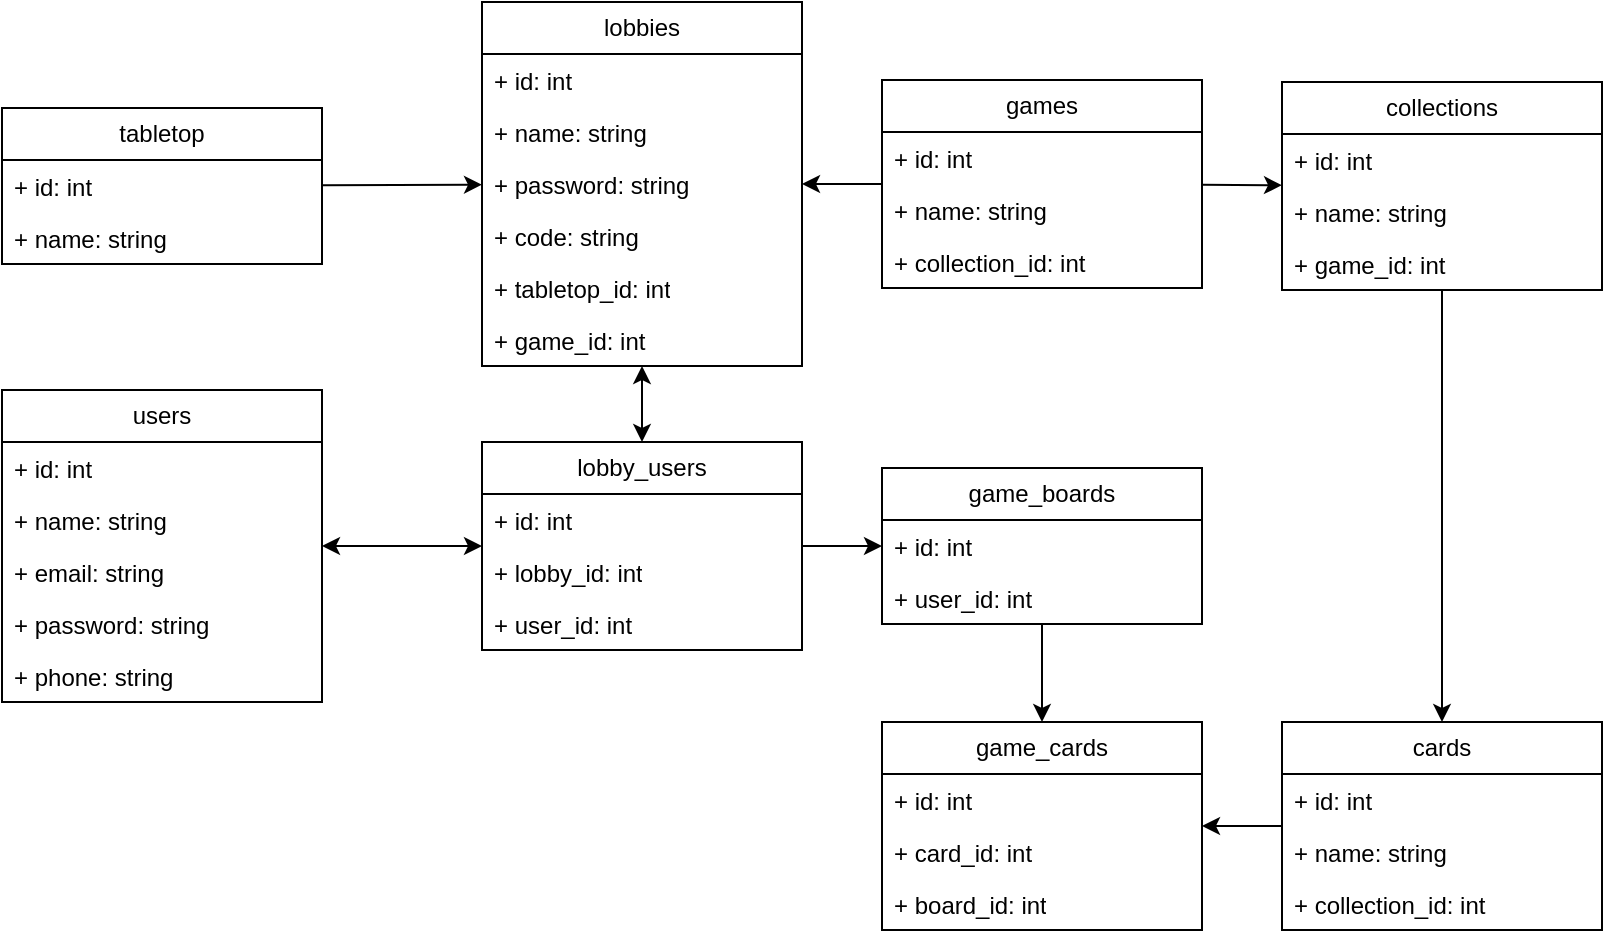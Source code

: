 <mxfile version="21.5.0" type="github">
  <diagram id="C5RBs43oDa-KdzZeNtuy" name="Page-1">
    <mxGraphModel dx="1247" dy="681" grid="1" gridSize="10" guides="1" tooltips="1" connect="1" arrows="1" fold="1" page="1" pageScale="1" pageWidth="827" pageHeight="1169" math="0" shadow="0">
      <root>
        <mxCell id="WIyWlLk6GJQsqaUBKTNV-0" />
        <mxCell id="WIyWlLk6GJQsqaUBKTNV-1" parent="WIyWlLk6GJQsqaUBKTNV-0" />
        <mxCell id="6GaNMA_K8QnQIaWLF_TC-1" value="games" style="swimlane;fontStyle=0;childLayout=stackLayout;horizontal=1;startSize=26;fillColor=none;horizontalStack=0;resizeParent=1;resizeParentMax=0;resizeLast=0;collapsible=1;marginBottom=0;whiteSpace=wrap;html=1;" vertex="1" parent="WIyWlLk6GJQsqaUBKTNV-1">
          <mxGeometry x="640" y="79" width="160" height="104" as="geometry" />
        </mxCell>
        <mxCell id="6GaNMA_K8QnQIaWLF_TC-2" value="+ id: int" style="text;strokeColor=none;fillColor=none;align=left;verticalAlign=top;spacingLeft=4;spacingRight=4;overflow=hidden;rotatable=0;points=[[0,0.5],[1,0.5]];portConstraint=eastwest;whiteSpace=wrap;html=1;" vertex="1" parent="6GaNMA_K8QnQIaWLF_TC-1">
          <mxGeometry y="26" width="160" height="26" as="geometry" />
        </mxCell>
        <mxCell id="6GaNMA_K8QnQIaWLF_TC-3" value="+ name: string" style="text;strokeColor=none;fillColor=none;align=left;verticalAlign=top;spacingLeft=4;spacingRight=4;overflow=hidden;rotatable=0;points=[[0,0.5],[1,0.5]];portConstraint=eastwest;whiteSpace=wrap;html=1;" vertex="1" parent="6GaNMA_K8QnQIaWLF_TC-1">
          <mxGeometry y="52" width="160" height="26" as="geometry" />
        </mxCell>
        <mxCell id="6GaNMA_K8QnQIaWLF_TC-42" value="+ collection_id: int" style="text;strokeColor=none;fillColor=none;align=left;verticalAlign=top;spacingLeft=4;spacingRight=4;overflow=hidden;rotatable=0;points=[[0,0.5],[1,0.5]];portConstraint=eastwest;whiteSpace=wrap;html=1;" vertex="1" parent="6GaNMA_K8QnQIaWLF_TC-1">
          <mxGeometry y="78" width="160" height="26" as="geometry" />
        </mxCell>
        <mxCell id="6GaNMA_K8QnQIaWLF_TC-5" value="users" style="swimlane;fontStyle=0;childLayout=stackLayout;horizontal=1;startSize=26;fillColor=none;horizontalStack=0;resizeParent=1;resizeParentMax=0;resizeLast=0;collapsible=1;marginBottom=0;whiteSpace=wrap;html=1;" vertex="1" parent="WIyWlLk6GJQsqaUBKTNV-1">
          <mxGeometry x="200" y="234" width="160" height="156" as="geometry" />
        </mxCell>
        <mxCell id="6GaNMA_K8QnQIaWLF_TC-6" value="+ id: int" style="text;strokeColor=none;fillColor=none;align=left;verticalAlign=top;spacingLeft=4;spacingRight=4;overflow=hidden;rotatable=0;points=[[0,0.5],[1,0.5]];portConstraint=eastwest;whiteSpace=wrap;html=1;" vertex="1" parent="6GaNMA_K8QnQIaWLF_TC-5">
          <mxGeometry y="26" width="160" height="26" as="geometry" />
        </mxCell>
        <mxCell id="6GaNMA_K8QnQIaWLF_TC-7" value="+ name: string" style="text;strokeColor=none;fillColor=none;align=left;verticalAlign=top;spacingLeft=4;spacingRight=4;overflow=hidden;rotatable=0;points=[[0,0.5],[1,0.5]];portConstraint=eastwest;whiteSpace=wrap;html=1;" vertex="1" parent="6GaNMA_K8QnQIaWLF_TC-5">
          <mxGeometry y="52" width="160" height="26" as="geometry" />
        </mxCell>
        <mxCell id="6GaNMA_K8QnQIaWLF_TC-8" value="+ email: string" style="text;strokeColor=none;fillColor=none;align=left;verticalAlign=top;spacingLeft=4;spacingRight=4;overflow=hidden;rotatable=0;points=[[0,0.5],[1,0.5]];portConstraint=eastwest;whiteSpace=wrap;html=1;" vertex="1" parent="6GaNMA_K8QnQIaWLF_TC-5">
          <mxGeometry y="78" width="160" height="26" as="geometry" />
        </mxCell>
        <mxCell id="6GaNMA_K8QnQIaWLF_TC-37" value="+ password: string" style="text;strokeColor=none;fillColor=none;align=left;verticalAlign=top;spacingLeft=4;spacingRight=4;overflow=hidden;rotatable=0;points=[[0,0.5],[1,0.5]];portConstraint=eastwest;whiteSpace=wrap;html=1;" vertex="1" parent="6GaNMA_K8QnQIaWLF_TC-5">
          <mxGeometry y="104" width="160" height="26" as="geometry" />
        </mxCell>
        <mxCell id="6GaNMA_K8QnQIaWLF_TC-9" value="+ phone: string" style="text;strokeColor=none;fillColor=none;align=left;verticalAlign=top;spacingLeft=4;spacingRight=4;overflow=hidden;rotatable=0;points=[[0,0.5],[1,0.5]];portConstraint=eastwest;whiteSpace=wrap;html=1;" vertex="1" parent="6GaNMA_K8QnQIaWLF_TC-5">
          <mxGeometry y="130" width="160" height="26" as="geometry" />
        </mxCell>
        <mxCell id="6GaNMA_K8QnQIaWLF_TC-10" value="lobbies" style="swimlane;fontStyle=0;childLayout=stackLayout;horizontal=1;startSize=26;fillColor=none;horizontalStack=0;resizeParent=1;resizeParentMax=0;resizeLast=0;collapsible=1;marginBottom=0;whiteSpace=wrap;html=1;" vertex="1" parent="WIyWlLk6GJQsqaUBKTNV-1">
          <mxGeometry x="440" y="40" width="160" height="182" as="geometry" />
        </mxCell>
        <mxCell id="6GaNMA_K8QnQIaWLF_TC-11" value="+ id: int" style="text;strokeColor=none;fillColor=none;align=left;verticalAlign=top;spacingLeft=4;spacingRight=4;overflow=hidden;rotatable=0;points=[[0,0.5],[1,0.5]];portConstraint=eastwest;whiteSpace=wrap;html=1;" vertex="1" parent="6GaNMA_K8QnQIaWLF_TC-10">
          <mxGeometry y="26" width="160" height="26" as="geometry" />
        </mxCell>
        <mxCell id="6GaNMA_K8QnQIaWLF_TC-12" value="+ name: string" style="text;strokeColor=none;fillColor=none;align=left;verticalAlign=top;spacingLeft=4;spacingRight=4;overflow=hidden;rotatable=0;points=[[0,0.5],[1,0.5]];portConstraint=eastwest;whiteSpace=wrap;html=1;" vertex="1" parent="6GaNMA_K8QnQIaWLF_TC-10">
          <mxGeometry y="52" width="160" height="26" as="geometry" />
        </mxCell>
        <mxCell id="6GaNMA_K8QnQIaWLF_TC-13" value="+ password: string" style="text;strokeColor=none;fillColor=none;align=left;verticalAlign=top;spacingLeft=4;spacingRight=4;overflow=hidden;rotatable=0;points=[[0,0.5],[1,0.5]];portConstraint=eastwest;whiteSpace=wrap;html=1;" vertex="1" parent="6GaNMA_K8QnQIaWLF_TC-10">
          <mxGeometry y="78" width="160" height="26" as="geometry" />
        </mxCell>
        <mxCell id="6GaNMA_K8QnQIaWLF_TC-14" value="+ code: string" style="text;strokeColor=none;fillColor=none;align=left;verticalAlign=top;spacingLeft=4;spacingRight=4;overflow=hidden;rotatable=0;points=[[0,0.5],[1,0.5]];portConstraint=eastwest;whiteSpace=wrap;html=1;" vertex="1" parent="6GaNMA_K8QnQIaWLF_TC-10">
          <mxGeometry y="104" width="160" height="26" as="geometry" />
        </mxCell>
        <mxCell id="6GaNMA_K8QnQIaWLF_TC-15" value="+ tabletop_id: int" style="text;strokeColor=none;fillColor=none;align=left;verticalAlign=top;spacingLeft=4;spacingRight=4;overflow=hidden;rotatable=0;points=[[0,0.5],[1,0.5]];portConstraint=eastwest;whiteSpace=wrap;html=1;" vertex="1" parent="6GaNMA_K8QnQIaWLF_TC-10">
          <mxGeometry y="130" width="160" height="26" as="geometry" />
        </mxCell>
        <mxCell id="6GaNMA_K8QnQIaWLF_TC-59" value="+ game_id: int" style="text;strokeColor=none;fillColor=none;align=left;verticalAlign=top;spacingLeft=4;spacingRight=4;overflow=hidden;rotatable=0;points=[[0,0.5],[1,0.5]];portConstraint=eastwest;whiteSpace=wrap;html=1;" vertex="1" parent="6GaNMA_K8QnQIaWLF_TC-10">
          <mxGeometry y="156" width="160" height="26" as="geometry" />
        </mxCell>
        <mxCell id="6GaNMA_K8QnQIaWLF_TC-16" value="" style="endArrow=classic;html=1;rounded=0;" edge="1" parent="WIyWlLk6GJQsqaUBKTNV-1" source="6GaNMA_K8QnQIaWLF_TC-1" target="6GaNMA_K8QnQIaWLF_TC-10">
          <mxGeometry width="50" height="50" relative="1" as="geometry">
            <mxPoint x="630" y="220" as="sourcePoint" />
            <mxPoint x="440" y="420" as="targetPoint" />
          </mxGeometry>
        </mxCell>
        <mxCell id="6GaNMA_K8QnQIaWLF_TC-17" value="lobby_users" style="swimlane;fontStyle=0;childLayout=stackLayout;horizontal=1;startSize=26;fillColor=none;horizontalStack=0;resizeParent=1;resizeParentMax=0;resizeLast=0;collapsible=1;marginBottom=0;whiteSpace=wrap;html=1;" vertex="1" parent="WIyWlLk6GJQsqaUBKTNV-1">
          <mxGeometry x="440" y="260" width="160" height="104" as="geometry" />
        </mxCell>
        <mxCell id="6GaNMA_K8QnQIaWLF_TC-18" value="+ id: int" style="text;strokeColor=none;fillColor=none;align=left;verticalAlign=top;spacingLeft=4;spacingRight=4;overflow=hidden;rotatable=0;points=[[0,0.5],[1,0.5]];portConstraint=eastwest;whiteSpace=wrap;html=1;" vertex="1" parent="6GaNMA_K8QnQIaWLF_TC-17">
          <mxGeometry y="26" width="160" height="26" as="geometry" />
        </mxCell>
        <mxCell id="6GaNMA_K8QnQIaWLF_TC-19" value="+ lobby_id: int" style="text;strokeColor=none;fillColor=none;align=left;verticalAlign=top;spacingLeft=4;spacingRight=4;overflow=hidden;rotatable=0;points=[[0,0.5],[1,0.5]];portConstraint=eastwest;whiteSpace=wrap;html=1;" vertex="1" parent="6GaNMA_K8QnQIaWLF_TC-17">
          <mxGeometry y="52" width="160" height="26" as="geometry" />
        </mxCell>
        <mxCell id="6GaNMA_K8QnQIaWLF_TC-20" value="+ user_id: int" style="text;strokeColor=none;fillColor=none;align=left;verticalAlign=top;spacingLeft=4;spacingRight=4;overflow=hidden;rotatable=0;points=[[0,0.5],[1,0.5]];portConstraint=eastwest;whiteSpace=wrap;html=1;" vertex="1" parent="6GaNMA_K8QnQIaWLF_TC-17">
          <mxGeometry y="78" width="160" height="26" as="geometry" />
        </mxCell>
        <mxCell id="6GaNMA_K8QnQIaWLF_TC-23" value="" style="endArrow=classic;startArrow=classic;html=1;rounded=0;" edge="1" parent="WIyWlLk6GJQsqaUBKTNV-1" source="6GaNMA_K8QnQIaWLF_TC-5" target="6GaNMA_K8QnQIaWLF_TC-17">
          <mxGeometry width="50" height="50" relative="1" as="geometry">
            <mxPoint x="390" y="470" as="sourcePoint" />
            <mxPoint x="440" y="420" as="targetPoint" />
          </mxGeometry>
        </mxCell>
        <mxCell id="6GaNMA_K8QnQIaWLF_TC-24" value="" style="endArrow=classic;startArrow=classic;html=1;rounded=0;" edge="1" parent="WIyWlLk6GJQsqaUBKTNV-1" source="6GaNMA_K8QnQIaWLF_TC-17" target="6GaNMA_K8QnQIaWLF_TC-10">
          <mxGeometry width="50" height="50" relative="1" as="geometry">
            <mxPoint x="150" y="420" as="sourcePoint" />
            <mxPoint x="440" y="400" as="targetPoint" />
          </mxGeometry>
        </mxCell>
        <mxCell id="6GaNMA_K8QnQIaWLF_TC-25" value="collections" style="swimlane;fontStyle=0;childLayout=stackLayout;horizontal=1;startSize=26;fillColor=none;horizontalStack=0;resizeParent=1;resizeParentMax=0;resizeLast=0;collapsible=1;marginBottom=0;whiteSpace=wrap;html=1;" vertex="1" parent="WIyWlLk6GJQsqaUBKTNV-1">
          <mxGeometry x="840" y="80" width="160" height="104" as="geometry" />
        </mxCell>
        <mxCell id="6GaNMA_K8QnQIaWLF_TC-26" value="+ id: int" style="text;strokeColor=none;fillColor=none;align=left;verticalAlign=top;spacingLeft=4;spacingRight=4;overflow=hidden;rotatable=0;points=[[0,0.5],[1,0.5]];portConstraint=eastwest;whiteSpace=wrap;html=1;" vertex="1" parent="6GaNMA_K8QnQIaWLF_TC-25">
          <mxGeometry y="26" width="160" height="26" as="geometry" />
        </mxCell>
        <mxCell id="6GaNMA_K8QnQIaWLF_TC-27" value="+ name: string" style="text;strokeColor=none;fillColor=none;align=left;verticalAlign=top;spacingLeft=4;spacingRight=4;overflow=hidden;rotatable=0;points=[[0,0.5],[1,0.5]];portConstraint=eastwest;whiteSpace=wrap;html=1;" vertex="1" parent="6GaNMA_K8QnQIaWLF_TC-25">
          <mxGeometry y="52" width="160" height="26" as="geometry" />
        </mxCell>
        <mxCell id="6GaNMA_K8QnQIaWLF_TC-28" value="+ game_id: int" style="text;strokeColor=none;fillColor=none;align=left;verticalAlign=top;spacingLeft=4;spacingRight=4;overflow=hidden;rotatable=0;points=[[0,0.5],[1,0.5]];portConstraint=eastwest;whiteSpace=wrap;html=1;" vertex="1" parent="6GaNMA_K8QnQIaWLF_TC-25">
          <mxGeometry y="78" width="160" height="26" as="geometry" />
        </mxCell>
        <mxCell id="6GaNMA_K8QnQIaWLF_TC-29" value="cards" style="swimlane;fontStyle=0;childLayout=stackLayout;horizontal=1;startSize=26;fillColor=none;horizontalStack=0;resizeParent=1;resizeParentMax=0;resizeLast=0;collapsible=1;marginBottom=0;whiteSpace=wrap;html=1;" vertex="1" parent="WIyWlLk6GJQsqaUBKTNV-1">
          <mxGeometry x="840" y="400" width="160" height="104" as="geometry" />
        </mxCell>
        <mxCell id="6GaNMA_K8QnQIaWLF_TC-30" value="+ id: int" style="text;strokeColor=none;fillColor=none;align=left;verticalAlign=top;spacingLeft=4;spacingRight=4;overflow=hidden;rotatable=0;points=[[0,0.5],[1,0.5]];portConstraint=eastwest;whiteSpace=wrap;html=1;" vertex="1" parent="6GaNMA_K8QnQIaWLF_TC-29">
          <mxGeometry y="26" width="160" height="26" as="geometry" />
        </mxCell>
        <mxCell id="6GaNMA_K8QnQIaWLF_TC-31" value="+ name: string" style="text;strokeColor=none;fillColor=none;align=left;verticalAlign=top;spacingLeft=4;spacingRight=4;overflow=hidden;rotatable=0;points=[[0,0.5],[1,0.5]];portConstraint=eastwest;whiteSpace=wrap;html=1;" vertex="1" parent="6GaNMA_K8QnQIaWLF_TC-29">
          <mxGeometry y="52" width="160" height="26" as="geometry" />
        </mxCell>
        <mxCell id="6GaNMA_K8QnQIaWLF_TC-32" value="+ collection_id: int" style="text;strokeColor=none;fillColor=none;align=left;verticalAlign=top;spacingLeft=4;spacingRight=4;overflow=hidden;rotatable=0;points=[[0,0.5],[1,0.5]];portConstraint=eastwest;whiteSpace=wrap;html=1;" vertex="1" parent="6GaNMA_K8QnQIaWLF_TC-29">
          <mxGeometry y="78" width="160" height="26" as="geometry" />
        </mxCell>
        <mxCell id="6GaNMA_K8QnQIaWLF_TC-33" value="tabletop" style="swimlane;fontStyle=0;childLayout=stackLayout;horizontal=1;startSize=26;fillColor=none;horizontalStack=0;resizeParent=1;resizeParentMax=0;resizeLast=0;collapsible=1;marginBottom=0;whiteSpace=wrap;html=1;" vertex="1" parent="WIyWlLk6GJQsqaUBKTNV-1">
          <mxGeometry x="200" y="93" width="160" height="78" as="geometry" />
        </mxCell>
        <mxCell id="6GaNMA_K8QnQIaWLF_TC-34" value="+ id: int" style="text;strokeColor=none;fillColor=none;align=left;verticalAlign=top;spacingLeft=4;spacingRight=4;overflow=hidden;rotatable=0;points=[[0,0.5],[1,0.5]];portConstraint=eastwest;whiteSpace=wrap;html=1;" vertex="1" parent="6GaNMA_K8QnQIaWLF_TC-33">
          <mxGeometry y="26" width="160" height="26" as="geometry" />
        </mxCell>
        <mxCell id="6GaNMA_K8QnQIaWLF_TC-35" value="+ name: string" style="text;strokeColor=none;fillColor=none;align=left;verticalAlign=top;spacingLeft=4;spacingRight=4;overflow=hidden;rotatable=0;points=[[0,0.5],[1,0.5]];portConstraint=eastwest;whiteSpace=wrap;html=1;" vertex="1" parent="6GaNMA_K8QnQIaWLF_TC-33">
          <mxGeometry y="52" width="160" height="26" as="geometry" />
        </mxCell>
        <mxCell id="6GaNMA_K8QnQIaWLF_TC-36" value="" style="endArrow=classic;html=1;rounded=0;" edge="1" parent="WIyWlLk6GJQsqaUBKTNV-1" source="6GaNMA_K8QnQIaWLF_TC-33" target="6GaNMA_K8QnQIaWLF_TC-10">
          <mxGeometry width="50" height="50" relative="1" as="geometry">
            <mxPoint x="650" y="145" as="sourcePoint" />
            <mxPoint x="660" y="50" as="targetPoint" />
          </mxGeometry>
        </mxCell>
        <mxCell id="6GaNMA_K8QnQIaWLF_TC-38" value="game_cards" style="swimlane;fontStyle=0;childLayout=stackLayout;horizontal=1;startSize=26;fillColor=none;horizontalStack=0;resizeParent=1;resizeParentMax=0;resizeLast=0;collapsible=1;marginBottom=0;whiteSpace=wrap;html=1;" vertex="1" parent="WIyWlLk6GJQsqaUBKTNV-1">
          <mxGeometry x="640" y="400" width="160" height="104" as="geometry" />
        </mxCell>
        <mxCell id="6GaNMA_K8QnQIaWLF_TC-39" value="+ id: int" style="text;strokeColor=none;fillColor=none;align=left;verticalAlign=top;spacingLeft=4;spacingRight=4;overflow=hidden;rotatable=0;points=[[0,0.5],[1,0.5]];portConstraint=eastwest;whiteSpace=wrap;html=1;" vertex="1" parent="6GaNMA_K8QnQIaWLF_TC-38">
          <mxGeometry y="26" width="160" height="26" as="geometry" />
        </mxCell>
        <mxCell id="6GaNMA_K8QnQIaWLF_TC-43" value="+ card_id: int" style="text;strokeColor=none;fillColor=none;align=left;verticalAlign=top;spacingLeft=4;spacingRight=4;overflow=hidden;rotatable=0;points=[[0,0.5],[1,0.5]];portConstraint=eastwest;whiteSpace=wrap;html=1;" vertex="1" parent="6GaNMA_K8QnQIaWLF_TC-38">
          <mxGeometry y="52" width="160" height="26" as="geometry" />
        </mxCell>
        <mxCell id="6GaNMA_K8QnQIaWLF_TC-55" value="+ board_id: int" style="text;strokeColor=none;fillColor=none;align=left;verticalAlign=top;spacingLeft=4;spacingRight=4;overflow=hidden;rotatable=0;points=[[0,0.5],[1,0.5]];portConstraint=eastwest;whiteSpace=wrap;html=1;" vertex="1" parent="6GaNMA_K8QnQIaWLF_TC-38">
          <mxGeometry y="78" width="160" height="26" as="geometry" />
        </mxCell>
        <mxCell id="6GaNMA_K8QnQIaWLF_TC-41" value="" style="endArrow=classic;html=1;rounded=0;" edge="1" parent="WIyWlLk6GJQsqaUBKTNV-1" source="6GaNMA_K8QnQIaWLF_TC-25" target="6GaNMA_K8QnQIaWLF_TC-29">
          <mxGeometry width="50" height="50" relative="1" as="geometry">
            <mxPoint x="610" y="168" as="sourcePoint" />
            <mxPoint x="650" y="168" as="targetPoint" />
          </mxGeometry>
        </mxCell>
        <mxCell id="6GaNMA_K8QnQIaWLF_TC-45" value="" style="endArrow=classic;html=1;rounded=0;" edge="1" parent="WIyWlLk6GJQsqaUBKTNV-1" source="6GaNMA_K8QnQIaWLF_TC-1" target="6GaNMA_K8QnQIaWLF_TC-25">
          <mxGeometry width="50" height="50" relative="1" as="geometry">
            <mxPoint x="730" y="30" as="sourcePoint" />
            <mxPoint x="430" y="280" as="targetPoint" />
          </mxGeometry>
        </mxCell>
        <mxCell id="6GaNMA_K8QnQIaWLF_TC-46" value="" style="endArrow=classic;html=1;rounded=0;" edge="1" parent="WIyWlLk6GJQsqaUBKTNV-1" source="6GaNMA_K8QnQIaWLF_TC-29" target="6GaNMA_K8QnQIaWLF_TC-38">
          <mxGeometry width="50" height="50" relative="1" as="geometry">
            <mxPoint x="930" y="224" as="sourcePoint" />
            <mxPoint x="790" y="250" as="targetPoint" />
          </mxGeometry>
        </mxCell>
        <mxCell id="6GaNMA_K8QnQIaWLF_TC-49" value="game_boards" style="swimlane;fontStyle=0;childLayout=stackLayout;horizontal=1;startSize=26;fillColor=none;horizontalStack=0;resizeParent=1;resizeParentMax=0;resizeLast=0;collapsible=1;marginBottom=0;whiteSpace=wrap;html=1;" vertex="1" parent="WIyWlLk6GJQsqaUBKTNV-1">
          <mxGeometry x="640" y="273" width="160" height="78" as="geometry" />
        </mxCell>
        <mxCell id="6GaNMA_K8QnQIaWLF_TC-50" value="+ id: int" style="text;strokeColor=none;fillColor=none;align=left;verticalAlign=top;spacingLeft=4;spacingRight=4;overflow=hidden;rotatable=0;points=[[0,0.5],[1,0.5]];portConstraint=eastwest;whiteSpace=wrap;html=1;" vertex="1" parent="6GaNMA_K8QnQIaWLF_TC-49">
          <mxGeometry y="26" width="160" height="26" as="geometry" />
        </mxCell>
        <mxCell id="6GaNMA_K8QnQIaWLF_TC-52" value="+ user_id: int" style="text;strokeColor=none;fillColor=none;align=left;verticalAlign=top;spacingLeft=4;spacingRight=4;overflow=hidden;rotatable=0;points=[[0,0.5],[1,0.5]];portConstraint=eastwest;whiteSpace=wrap;html=1;" vertex="1" parent="6GaNMA_K8QnQIaWLF_TC-49">
          <mxGeometry y="52" width="160" height="26" as="geometry" />
        </mxCell>
        <mxCell id="6GaNMA_K8QnQIaWLF_TC-53" value="" style="endArrow=classic;html=1;rounded=0;" edge="1" parent="WIyWlLk6GJQsqaUBKTNV-1" source="6GaNMA_K8QnQIaWLF_TC-49" target="6GaNMA_K8QnQIaWLF_TC-38">
          <mxGeometry width="50" height="50" relative="1" as="geometry">
            <mxPoint x="650" y="280" as="sourcePoint" />
            <mxPoint x="430" y="370" as="targetPoint" />
          </mxGeometry>
        </mxCell>
        <mxCell id="6GaNMA_K8QnQIaWLF_TC-57" value="" style="endArrow=classic;html=1;rounded=0;" edge="1" parent="WIyWlLk6GJQsqaUBKTNV-1" source="6GaNMA_K8QnQIaWLF_TC-17" target="6GaNMA_K8QnQIaWLF_TC-49">
          <mxGeometry width="50" height="50" relative="1" as="geometry">
            <mxPoint x="596" y="381" as="sourcePoint" />
            <mxPoint x="659" y="450" as="targetPoint" />
          </mxGeometry>
        </mxCell>
      </root>
    </mxGraphModel>
  </diagram>
</mxfile>
